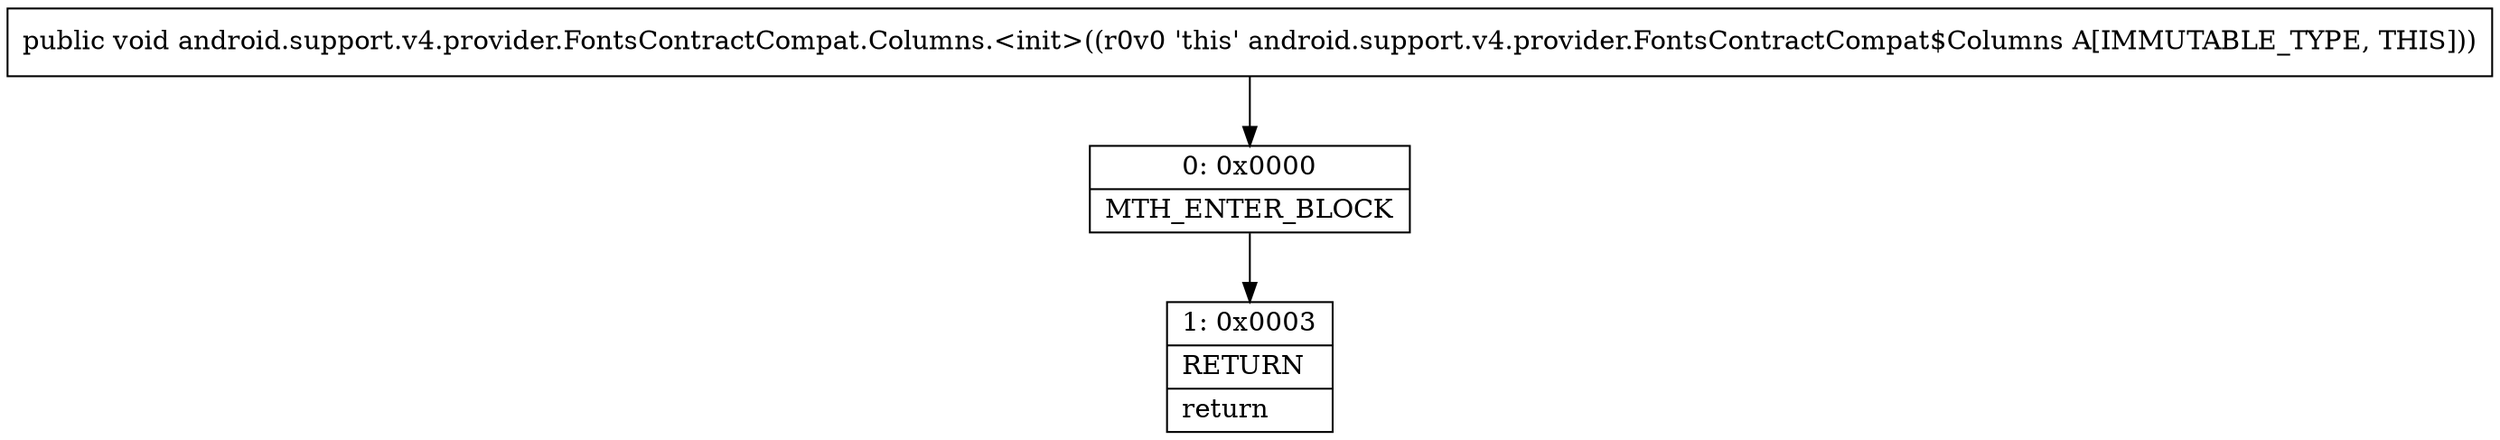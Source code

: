 digraph "CFG forandroid.support.v4.provider.FontsContractCompat.Columns.\<init\>()V" {
Node_0 [shape=record,label="{0\:\ 0x0000|MTH_ENTER_BLOCK\l}"];
Node_1 [shape=record,label="{1\:\ 0x0003|RETURN\l|return\l}"];
MethodNode[shape=record,label="{public void android.support.v4.provider.FontsContractCompat.Columns.\<init\>((r0v0 'this' android.support.v4.provider.FontsContractCompat$Columns A[IMMUTABLE_TYPE, THIS])) }"];
MethodNode -> Node_0;
Node_0 -> Node_1;
}

